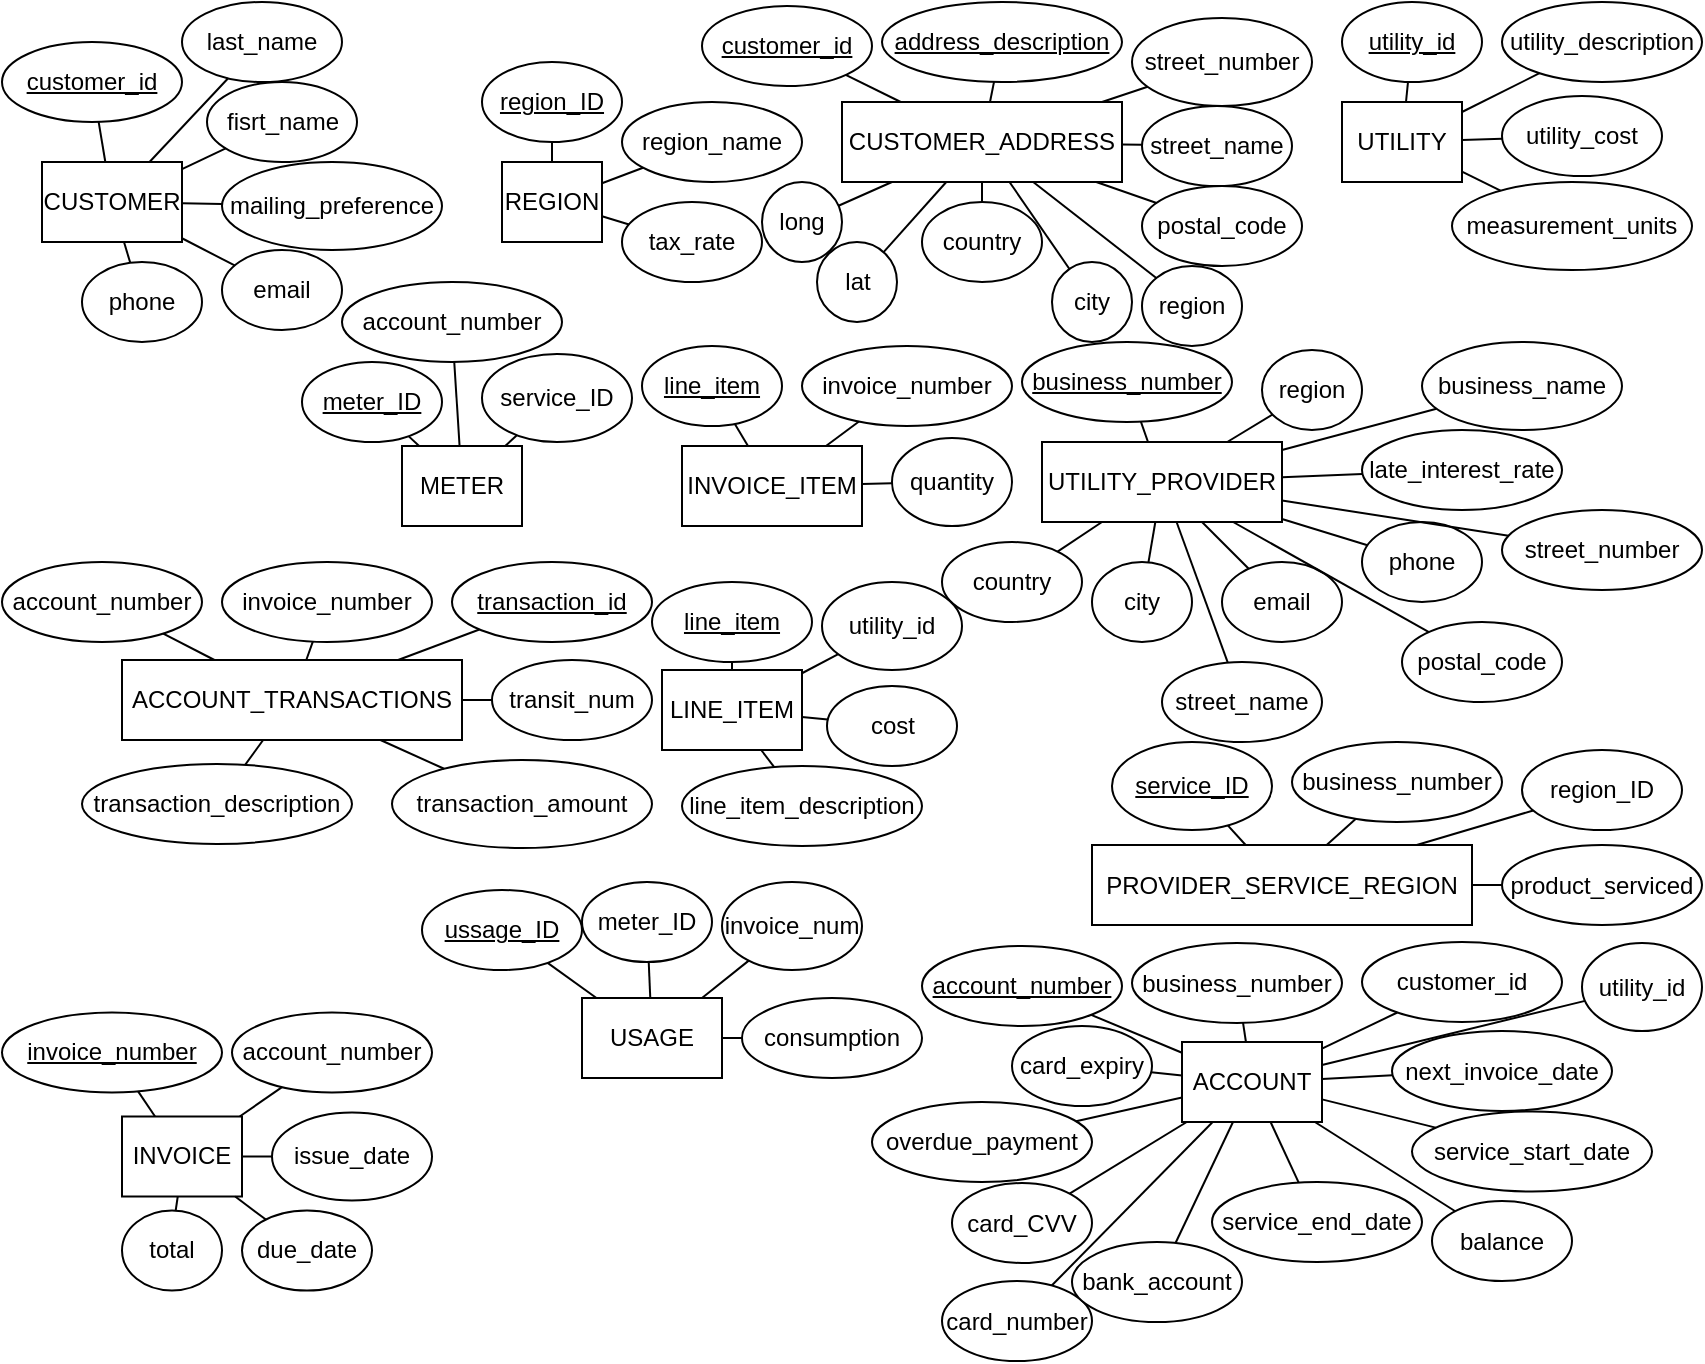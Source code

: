 <mxfile version="21.1.2" type="device">
  <diagram id="R2lEEEUBdFMjLlhIrx00" name="Page-1">
    <mxGraphModel dx="1050" dy="541" grid="1" gridSize="10" guides="1" tooltips="1" connect="1" arrows="1" fold="1" page="1" pageScale="1" pageWidth="850" pageHeight="1100" math="0" shadow="0" extFonts="Permanent Marker^https://fonts.googleapis.com/css?family=Permanent+Marker">
      <root>
        <mxCell id="0" />
        <mxCell id="1" parent="0" />
        <mxCell id="JqbuL05PXMQ_Z3cH12x4-107" value="" style="group" parent="1" vertex="1" connectable="0">
          <mxGeometry x="470" y="170" width="380" height="200" as="geometry" />
        </mxCell>
        <mxCell id="JqbuL05PXMQ_Z3cH12x4-77" value="UTILITY_PROVIDER" style="whiteSpace=wrap;html=1;align=center;" parent="JqbuL05PXMQ_Z3cH12x4-107" vertex="1">
          <mxGeometry x="50" y="50" width="120" height="40" as="geometry" />
        </mxCell>
        <mxCell id="JqbuL05PXMQ_Z3cH12x4-78" value="region" style="ellipse;whiteSpace=wrap;html=1;align=center;" parent="JqbuL05PXMQ_Z3cH12x4-107" vertex="1">
          <mxGeometry x="160" y="4" width="50" height="40" as="geometry" />
        </mxCell>
        <mxCell id="JqbuL05PXMQ_Z3cH12x4-79" value="business_number" style="ellipse;whiteSpace=wrap;html=1;align=center;fontStyle=4;" parent="JqbuL05PXMQ_Z3cH12x4-107" vertex="1">
          <mxGeometry x="40" width="105" height="40" as="geometry" />
        </mxCell>
        <mxCell id="JqbuL05PXMQ_Z3cH12x4-80" value="" style="endArrow=none;html=1;rounded=0;" parent="JqbuL05PXMQ_Z3cH12x4-107" source="JqbuL05PXMQ_Z3cH12x4-78" target="JqbuL05PXMQ_Z3cH12x4-77" edge="1">
          <mxGeometry relative="1" as="geometry">
            <mxPoint x="300" y="300" as="sourcePoint" />
            <mxPoint x="460" y="300" as="targetPoint" />
          </mxGeometry>
        </mxCell>
        <mxCell id="JqbuL05PXMQ_Z3cH12x4-81" value="" style="endArrow=none;html=1;rounded=0;" parent="JqbuL05PXMQ_Z3cH12x4-107" source="JqbuL05PXMQ_Z3cH12x4-77" target="JqbuL05PXMQ_Z3cH12x4-79" edge="1">
          <mxGeometry relative="1" as="geometry">
            <mxPoint x="410" y="330" as="sourcePoint" />
            <mxPoint x="570" y="330" as="targetPoint" />
          </mxGeometry>
        </mxCell>
        <mxCell id="JqbuL05PXMQ_Z3cH12x4-83" value="business_name" style="ellipse;whiteSpace=wrap;html=1;align=center;" parent="JqbuL05PXMQ_Z3cH12x4-107" vertex="1">
          <mxGeometry x="240" width="100" height="44" as="geometry" />
        </mxCell>
        <mxCell id="JqbuL05PXMQ_Z3cH12x4-84" value="late_interest_rate" style="ellipse;whiteSpace=wrap;html=1;align=center;" parent="JqbuL05PXMQ_Z3cH12x4-107" vertex="1">
          <mxGeometry x="210" y="44" width="100" height="40" as="geometry" />
        </mxCell>
        <mxCell id="JqbuL05PXMQ_Z3cH12x4-85" value="email" style="ellipse;whiteSpace=wrap;html=1;align=center;" parent="JqbuL05PXMQ_Z3cH12x4-107" vertex="1">
          <mxGeometry x="140" y="110" width="60" height="40" as="geometry" />
        </mxCell>
        <mxCell id="JqbuL05PXMQ_Z3cH12x4-86" value="" style="endArrow=none;html=1;rounded=0;" parent="JqbuL05PXMQ_Z3cH12x4-107" source="JqbuL05PXMQ_Z3cH12x4-77" target="JqbuL05PXMQ_Z3cH12x4-83" edge="1">
          <mxGeometry width="50" height="50" relative="1" as="geometry">
            <mxPoint x="470" y="360" as="sourcePoint" />
            <mxPoint x="520" y="310" as="targetPoint" />
          </mxGeometry>
        </mxCell>
        <mxCell id="JqbuL05PXMQ_Z3cH12x4-88" value="" style="endArrow=none;html=1;rounded=0;" parent="JqbuL05PXMQ_Z3cH12x4-107" source="JqbuL05PXMQ_Z3cH12x4-77" target="JqbuL05PXMQ_Z3cH12x4-84" edge="1">
          <mxGeometry width="50" height="50" relative="1" as="geometry">
            <mxPoint x="470" y="360" as="sourcePoint" />
            <mxPoint x="520" y="310" as="targetPoint" />
          </mxGeometry>
        </mxCell>
        <mxCell id="JqbuL05PXMQ_Z3cH12x4-89" value="" style="endArrow=none;html=1;rounded=0;" parent="JqbuL05PXMQ_Z3cH12x4-107" source="JqbuL05PXMQ_Z3cH12x4-85" target="JqbuL05PXMQ_Z3cH12x4-77" edge="1">
          <mxGeometry width="50" height="50" relative="1" as="geometry">
            <mxPoint x="470" y="360" as="sourcePoint" />
            <mxPoint x="520" y="310" as="targetPoint" />
          </mxGeometry>
        </mxCell>
        <mxCell id="JqbuL05PXMQ_Z3cH12x4-90" value="phone" style="ellipse;whiteSpace=wrap;html=1;align=center;" parent="JqbuL05PXMQ_Z3cH12x4-107" vertex="1">
          <mxGeometry x="210" y="90" width="60" height="40" as="geometry" />
        </mxCell>
        <mxCell id="JqbuL05PXMQ_Z3cH12x4-91" value="country" style="ellipse;whiteSpace=wrap;html=1;align=center;" parent="JqbuL05PXMQ_Z3cH12x4-107" vertex="1">
          <mxGeometry y="100" width="70" height="40" as="geometry" />
        </mxCell>
        <mxCell id="JqbuL05PXMQ_Z3cH12x4-92" value="street_number" style="ellipse;whiteSpace=wrap;html=1;align=center;" parent="JqbuL05PXMQ_Z3cH12x4-107" vertex="1">
          <mxGeometry x="280" y="84" width="100" height="40" as="geometry" />
        </mxCell>
        <mxCell id="JqbuL05PXMQ_Z3cH12x4-93" value="street_name" style="ellipse;whiteSpace=wrap;html=1;align=center;" parent="JqbuL05PXMQ_Z3cH12x4-107" vertex="1">
          <mxGeometry x="110" y="160" width="80" height="40" as="geometry" />
        </mxCell>
        <mxCell id="JqbuL05PXMQ_Z3cH12x4-94" value="" style="endArrow=none;html=1;rounded=0;" parent="JqbuL05PXMQ_Z3cH12x4-107" source="JqbuL05PXMQ_Z3cH12x4-90" target="JqbuL05PXMQ_Z3cH12x4-77" edge="1">
          <mxGeometry width="50" height="50" relative="1" as="geometry">
            <mxPoint x="-50" y="230" as="sourcePoint" />
            <mxPoint y="180" as="targetPoint" />
          </mxGeometry>
        </mxCell>
        <mxCell id="JqbuL05PXMQ_Z3cH12x4-95" value="" style="endArrow=none;html=1;rounded=0;" parent="JqbuL05PXMQ_Z3cH12x4-107" source="JqbuL05PXMQ_Z3cH12x4-92" target="JqbuL05PXMQ_Z3cH12x4-77" edge="1">
          <mxGeometry width="50" height="50" relative="1" as="geometry">
            <mxPoint x="-50" y="230" as="sourcePoint" />
            <mxPoint y="180" as="targetPoint" />
          </mxGeometry>
        </mxCell>
        <mxCell id="JqbuL05PXMQ_Z3cH12x4-96" value="" style="endArrow=none;html=1;rounded=0;" parent="JqbuL05PXMQ_Z3cH12x4-107" source="JqbuL05PXMQ_Z3cH12x4-77" target="JqbuL05PXMQ_Z3cH12x4-91" edge="1">
          <mxGeometry width="50" height="50" relative="1" as="geometry">
            <mxPoint x="-50" y="230" as="sourcePoint" />
            <mxPoint y="180" as="targetPoint" />
          </mxGeometry>
        </mxCell>
        <mxCell id="JqbuL05PXMQ_Z3cH12x4-97" value="" style="endArrow=none;html=1;rounded=0;" parent="JqbuL05PXMQ_Z3cH12x4-107" source="JqbuL05PXMQ_Z3cH12x4-93" target="JqbuL05PXMQ_Z3cH12x4-77" edge="1">
          <mxGeometry width="50" height="50" relative="1" as="geometry">
            <mxPoint x="-50" y="230" as="sourcePoint" />
            <mxPoint y="180" as="targetPoint" />
          </mxGeometry>
        </mxCell>
        <mxCell id="JqbuL05PXMQ_Z3cH12x4-98" value="postal_code" style="ellipse;whiteSpace=wrap;html=1;align=center;" parent="JqbuL05PXMQ_Z3cH12x4-107" vertex="1">
          <mxGeometry x="230" y="140" width="80" height="40" as="geometry" />
        </mxCell>
        <mxCell id="JqbuL05PXMQ_Z3cH12x4-99" value="" style="endArrow=none;html=1;rounded=0;" parent="JqbuL05PXMQ_Z3cH12x4-107" source="JqbuL05PXMQ_Z3cH12x4-98" target="JqbuL05PXMQ_Z3cH12x4-77" edge="1">
          <mxGeometry width="50" height="50" relative="1" as="geometry">
            <mxPoint x="30" y="282" as="sourcePoint" />
            <mxPoint x="195" y="142" as="targetPoint" />
          </mxGeometry>
        </mxCell>
        <mxCell id="JqbuL05PXMQ_Z3cH12x4-100" value="city" style="ellipse;whiteSpace=wrap;html=1;align=center;" parent="JqbuL05PXMQ_Z3cH12x4-107" vertex="1">
          <mxGeometry x="75" y="110" width="50" height="40" as="geometry" />
        </mxCell>
        <mxCell id="JqbuL05PXMQ_Z3cH12x4-101" value="" style="endArrow=none;html=1;rounded=0;" parent="JqbuL05PXMQ_Z3cH12x4-107" source="JqbuL05PXMQ_Z3cH12x4-100" target="JqbuL05PXMQ_Z3cH12x4-77" edge="1">
          <mxGeometry width="50" height="50" relative="1" as="geometry">
            <mxPoint x="-160" y="310" as="sourcePoint" />
            <mxPoint x="5" y="170" as="targetPoint" />
          </mxGeometry>
        </mxCell>
        <mxCell id="JqbuL05PXMQ_Z3cH12x4-162" value="" style="group" parent="1" vertex="1" connectable="0">
          <mxGeometry x="430" y="470" width="420" height="209.5" as="geometry" />
        </mxCell>
        <mxCell id="JqbuL05PXMQ_Z3cH12x4-137" value="business_number" style="ellipse;whiteSpace=wrap;html=1;align=center;fontStyle=0;" parent="JqbuL05PXMQ_Z3cH12x4-162" vertex="1">
          <mxGeometry x="135" y="0.5" width="105" height="40" as="geometry" />
        </mxCell>
        <mxCell id="JqbuL05PXMQ_Z3cH12x4-139" value="" style="endArrow=none;html=1;rounded=0;" parent="JqbuL05PXMQ_Z3cH12x4-162" source="JqbuL05PXMQ_Z3cH12x4-135" target="JqbuL05PXMQ_Z3cH12x4-137" edge="1">
          <mxGeometry relative="1" as="geometry">
            <mxPoint x="600" y="330.5" as="sourcePoint" />
            <mxPoint x="760" y="330.5" as="targetPoint" />
          </mxGeometry>
        </mxCell>
        <mxCell id="JqbuL05PXMQ_Z3cH12x4-135" value="ACCOUNT" style="whiteSpace=wrap;html=1;align=center;" parent="JqbuL05PXMQ_Z3cH12x4-162" vertex="1">
          <mxGeometry x="160" y="50" width="70" height="40" as="geometry" />
        </mxCell>
        <mxCell id="JqbuL05PXMQ_Z3cH12x4-136" value="&lt;span&gt;customer_id&lt;/span&gt;" style="ellipse;whiteSpace=wrap;html=1;align=center;fontStyle=0" parent="JqbuL05PXMQ_Z3cH12x4-162" vertex="1">
          <mxGeometry x="250" width="100" height="40" as="geometry" />
        </mxCell>
        <mxCell id="JqbuL05PXMQ_Z3cH12x4-138" value="" style="endArrow=none;html=1;rounded=0;" parent="JqbuL05PXMQ_Z3cH12x4-162" source="JqbuL05PXMQ_Z3cH12x4-136" target="JqbuL05PXMQ_Z3cH12x4-135" edge="1">
          <mxGeometry relative="1" as="geometry">
            <mxPoint x="410" y="300" as="sourcePoint" />
            <mxPoint x="570" y="300" as="targetPoint" />
          </mxGeometry>
        </mxCell>
        <mxCell id="JqbuL05PXMQ_Z3cH12x4-140" value="&lt;span&gt;utility_id&lt;/span&gt;" style="ellipse;whiteSpace=wrap;html=1;align=center;fontStyle=0" parent="JqbuL05PXMQ_Z3cH12x4-162" vertex="1">
          <mxGeometry x="360" y="0.5" width="60" height="44" as="geometry" />
        </mxCell>
        <mxCell id="JqbuL05PXMQ_Z3cH12x4-141" value="&lt;u&gt;account_number&lt;/u&gt;" style="ellipse;whiteSpace=wrap;html=1;align=center;" parent="JqbuL05PXMQ_Z3cH12x4-162" vertex="1">
          <mxGeometry x="30" y="2" width="100" height="40" as="geometry" />
        </mxCell>
        <mxCell id="JqbuL05PXMQ_Z3cH12x4-142" value="card_number" style="ellipse;whiteSpace=wrap;html=1;align=center;" parent="JqbuL05PXMQ_Z3cH12x4-162" vertex="1">
          <mxGeometry x="40" y="169.5" width="75" height="40" as="geometry" />
        </mxCell>
        <mxCell id="JqbuL05PXMQ_Z3cH12x4-143" value="" style="endArrow=none;html=1;rounded=0;" parent="JqbuL05PXMQ_Z3cH12x4-162" source="JqbuL05PXMQ_Z3cH12x4-135" target="JqbuL05PXMQ_Z3cH12x4-140" edge="1">
          <mxGeometry width="50" height="50" relative="1" as="geometry">
            <mxPoint x="580" y="360" as="sourcePoint" />
            <mxPoint x="630" y="310" as="targetPoint" />
          </mxGeometry>
        </mxCell>
        <mxCell id="JqbuL05PXMQ_Z3cH12x4-144" value="" style="endArrow=none;html=1;rounded=0;" parent="JqbuL05PXMQ_Z3cH12x4-162" source="JqbuL05PXMQ_Z3cH12x4-135" target="JqbuL05PXMQ_Z3cH12x4-141" edge="1">
          <mxGeometry width="50" height="50" relative="1" as="geometry">
            <mxPoint x="580" y="360" as="sourcePoint" />
            <mxPoint x="630" y="310" as="targetPoint" />
          </mxGeometry>
        </mxCell>
        <mxCell id="JqbuL05PXMQ_Z3cH12x4-145" value="" style="endArrow=none;html=1;rounded=0;" parent="JqbuL05PXMQ_Z3cH12x4-162" source="JqbuL05PXMQ_Z3cH12x4-142" target="JqbuL05PXMQ_Z3cH12x4-135" edge="1">
          <mxGeometry width="50" height="50" relative="1" as="geometry">
            <mxPoint x="580" y="360" as="sourcePoint" />
            <mxPoint x="630" y="310" as="targetPoint" />
          </mxGeometry>
        </mxCell>
        <mxCell id="JqbuL05PXMQ_Z3cH12x4-146" value="service_start_date" style="ellipse;whiteSpace=wrap;html=1;align=center;" parent="JqbuL05PXMQ_Z3cH12x4-162" vertex="1">
          <mxGeometry x="275" y="84.75" width="120" height="40" as="geometry" />
        </mxCell>
        <mxCell id="JqbuL05PXMQ_Z3cH12x4-147" value="service_end_date" style="ellipse;whiteSpace=wrap;html=1;align=center;" parent="JqbuL05PXMQ_Z3cH12x4-162" vertex="1">
          <mxGeometry x="175" y="120" width="105" height="40" as="geometry" />
        </mxCell>
        <mxCell id="JqbuL05PXMQ_Z3cH12x4-148" value="next_invoice_date" style="ellipse;whiteSpace=wrap;html=1;align=center;" parent="JqbuL05PXMQ_Z3cH12x4-162" vertex="1">
          <mxGeometry x="265" y="44.5" width="110" height="40" as="geometry" />
        </mxCell>
        <mxCell id="JqbuL05PXMQ_Z3cH12x4-149" value="bank_account" style="ellipse;whiteSpace=wrap;html=1;align=center;" parent="JqbuL05PXMQ_Z3cH12x4-162" vertex="1">
          <mxGeometry x="105" y="150" width="85" height="40" as="geometry" />
        </mxCell>
        <mxCell id="JqbuL05PXMQ_Z3cH12x4-150" value="" style="endArrow=none;html=1;rounded=0;" parent="JqbuL05PXMQ_Z3cH12x4-162" source="JqbuL05PXMQ_Z3cH12x4-146" target="JqbuL05PXMQ_Z3cH12x4-135" edge="1">
          <mxGeometry width="50" height="50" relative="1" as="geometry">
            <mxPoint x="60" y="230" as="sourcePoint" />
            <mxPoint x="110" y="180" as="targetPoint" />
          </mxGeometry>
        </mxCell>
        <mxCell id="JqbuL05PXMQ_Z3cH12x4-151" value="" style="endArrow=none;html=1;rounded=0;" parent="JqbuL05PXMQ_Z3cH12x4-162" source="JqbuL05PXMQ_Z3cH12x4-148" target="JqbuL05PXMQ_Z3cH12x4-135" edge="1">
          <mxGeometry width="50" height="50" relative="1" as="geometry">
            <mxPoint x="60" y="230" as="sourcePoint" />
            <mxPoint x="110" y="180" as="targetPoint" />
          </mxGeometry>
        </mxCell>
        <mxCell id="JqbuL05PXMQ_Z3cH12x4-152" value="" style="endArrow=none;html=1;rounded=0;" parent="JqbuL05PXMQ_Z3cH12x4-162" source="JqbuL05PXMQ_Z3cH12x4-135" target="JqbuL05PXMQ_Z3cH12x4-147" edge="1">
          <mxGeometry width="50" height="50" relative="1" as="geometry">
            <mxPoint x="60" y="230" as="sourcePoint" />
            <mxPoint x="110" y="180" as="targetPoint" />
          </mxGeometry>
        </mxCell>
        <mxCell id="JqbuL05PXMQ_Z3cH12x4-153" value="" style="endArrow=none;html=1;rounded=0;" parent="JqbuL05PXMQ_Z3cH12x4-162" source="JqbuL05PXMQ_Z3cH12x4-149" target="JqbuL05PXMQ_Z3cH12x4-135" edge="1">
          <mxGeometry width="50" height="50" relative="1" as="geometry">
            <mxPoint x="60" y="230" as="sourcePoint" />
            <mxPoint x="110" y="180" as="targetPoint" />
          </mxGeometry>
        </mxCell>
        <mxCell id="JqbuL05PXMQ_Z3cH12x4-154" value="balance" style="ellipse;whiteSpace=wrap;html=1;align=center;" parent="JqbuL05PXMQ_Z3cH12x4-162" vertex="1">
          <mxGeometry x="285" y="129.5" width="70" height="40" as="geometry" />
        </mxCell>
        <mxCell id="JqbuL05PXMQ_Z3cH12x4-155" value="" style="endArrow=none;html=1;rounded=0;" parent="JqbuL05PXMQ_Z3cH12x4-162" source="JqbuL05PXMQ_Z3cH12x4-154" target="JqbuL05PXMQ_Z3cH12x4-135" edge="1">
          <mxGeometry width="50" height="50" relative="1" as="geometry">
            <mxPoint x="140" y="282" as="sourcePoint" />
            <mxPoint x="305" y="142" as="targetPoint" />
          </mxGeometry>
        </mxCell>
        <mxCell id="JqbuL05PXMQ_Z3cH12x4-156" value="card_expiry" style="ellipse;whiteSpace=wrap;html=1;align=center;" parent="JqbuL05PXMQ_Z3cH12x4-162" vertex="1">
          <mxGeometry x="75" y="42" width="70" height="40" as="geometry" />
        </mxCell>
        <mxCell id="JqbuL05PXMQ_Z3cH12x4-157" value="" style="endArrow=none;html=1;rounded=0;" parent="JqbuL05PXMQ_Z3cH12x4-162" source="JqbuL05PXMQ_Z3cH12x4-156" target="JqbuL05PXMQ_Z3cH12x4-135" edge="1">
          <mxGeometry width="50" height="50" relative="1" as="geometry">
            <mxPoint x="-50" y="310" as="sourcePoint" />
            <mxPoint x="115" y="170" as="targetPoint" />
          </mxGeometry>
        </mxCell>
        <mxCell id="JqbuL05PXMQ_Z3cH12x4-158" value="card_CVV" style="ellipse;whiteSpace=wrap;html=1;align=center;" parent="JqbuL05PXMQ_Z3cH12x4-162" vertex="1">
          <mxGeometry x="45" y="120.5" width="70" height="40" as="geometry" />
        </mxCell>
        <mxCell id="JqbuL05PXMQ_Z3cH12x4-159" value="overdue_payment" style="ellipse;whiteSpace=wrap;html=1;align=center;" parent="JqbuL05PXMQ_Z3cH12x4-162" vertex="1">
          <mxGeometry x="5" y="80" width="110" height="40" as="geometry" />
        </mxCell>
        <mxCell id="JqbuL05PXMQ_Z3cH12x4-160" value="" style="endArrow=none;html=1;rounded=0;" parent="JqbuL05PXMQ_Z3cH12x4-162" source="JqbuL05PXMQ_Z3cH12x4-158" target="JqbuL05PXMQ_Z3cH12x4-135" edge="1">
          <mxGeometry width="50" height="50" relative="1" as="geometry">
            <mxPoint x="400" y="80.5" as="sourcePoint" />
            <mxPoint x="450" y="30.5" as="targetPoint" />
          </mxGeometry>
        </mxCell>
        <mxCell id="JqbuL05PXMQ_Z3cH12x4-161" value="" style="endArrow=none;html=1;rounded=0;" parent="JqbuL05PXMQ_Z3cH12x4-162" source="JqbuL05PXMQ_Z3cH12x4-159" target="JqbuL05PXMQ_Z3cH12x4-135" edge="1">
          <mxGeometry width="50" height="50" relative="1" as="geometry">
            <mxPoint x="400" y="80.5" as="sourcePoint" />
            <mxPoint x="450" y="30.5" as="targetPoint" />
          </mxGeometry>
        </mxCell>
        <mxCell id="JqbuL05PXMQ_Z3cH12x4-198" value="" style="group" parent="1" vertex="1" connectable="0">
          <mxGeometry x="325" y="290" width="180" height="142" as="geometry" />
        </mxCell>
        <mxCell id="JqbuL05PXMQ_Z3cH12x4-187" value="LINE_ITEM" style="whiteSpace=wrap;html=1;align=center;" parent="JqbuL05PXMQ_Z3cH12x4-198" vertex="1">
          <mxGeometry x="5" y="44" width="70" height="40" as="geometry" />
        </mxCell>
        <mxCell id="JqbuL05PXMQ_Z3cH12x4-188" value="line_item" style="ellipse;whiteSpace=wrap;html=1;align=center;fontStyle=4;" parent="JqbuL05PXMQ_Z3cH12x4-198" vertex="1">
          <mxGeometry width="80" height="40" as="geometry" />
        </mxCell>
        <mxCell id="JqbuL05PXMQ_Z3cH12x4-189" value="" style="endArrow=none;html=1;rounded=0;" parent="JqbuL05PXMQ_Z3cH12x4-198" source="JqbuL05PXMQ_Z3cH12x4-187" target="JqbuL05PXMQ_Z3cH12x4-188" edge="1">
          <mxGeometry relative="1" as="geometry">
            <mxPoint x="335" y="322" as="sourcePoint" />
            <mxPoint x="495" y="322" as="targetPoint" />
          </mxGeometry>
        </mxCell>
        <mxCell id="JqbuL05PXMQ_Z3cH12x4-190" value="line_item_description" style="ellipse;whiteSpace=wrap;html=1;align=center;" parent="JqbuL05PXMQ_Z3cH12x4-198" vertex="1">
          <mxGeometry x="15" y="92" width="120" height="40" as="geometry" />
        </mxCell>
        <mxCell id="JqbuL05PXMQ_Z3cH12x4-191" value="utility_id" style="ellipse;whiteSpace=wrap;html=1;align=center;" parent="JqbuL05PXMQ_Z3cH12x4-198" vertex="1">
          <mxGeometry x="85" width="70" height="44" as="geometry" />
        </mxCell>
        <mxCell id="JqbuL05PXMQ_Z3cH12x4-192" value="cost" style="ellipse;whiteSpace=wrap;html=1;align=center;" parent="JqbuL05PXMQ_Z3cH12x4-198" vertex="1">
          <mxGeometry x="87.5" y="52" width="65" height="40" as="geometry" />
        </mxCell>
        <mxCell id="JqbuL05PXMQ_Z3cH12x4-194" value="" style="endArrow=none;html=1;rounded=0;" parent="JqbuL05PXMQ_Z3cH12x4-198" source="JqbuL05PXMQ_Z3cH12x4-187" target="JqbuL05PXMQ_Z3cH12x4-191" edge="1">
          <mxGeometry width="50" height="50" relative="1" as="geometry">
            <mxPoint x="107.41" y="70.25" as="sourcePoint" />
            <mxPoint x="477.41" y="324" as="targetPoint" />
          </mxGeometry>
        </mxCell>
        <mxCell id="JqbuL05PXMQ_Z3cH12x4-195" value="" style="endArrow=none;html=1;rounded=0;" parent="JqbuL05PXMQ_Z3cH12x4-198" source="JqbuL05PXMQ_Z3cH12x4-190" target="JqbuL05PXMQ_Z3cH12x4-187" edge="1">
          <mxGeometry width="50" height="50" relative="1" as="geometry">
            <mxPoint x="395" y="352" as="sourcePoint" />
            <mxPoint x="445" y="302" as="targetPoint" />
          </mxGeometry>
        </mxCell>
        <mxCell id="JqbuL05PXMQ_Z3cH12x4-196" value="" style="endArrow=none;html=1;rounded=0;" parent="JqbuL05PXMQ_Z3cH12x4-198" source="JqbuL05PXMQ_Z3cH12x4-187" target="JqbuL05PXMQ_Z3cH12x4-192" edge="1">
          <mxGeometry width="50" height="50" relative="1" as="geometry">
            <mxPoint x="107.41" y="89" as="sourcePoint" />
            <mxPoint x="477.41" y="324" as="targetPoint" />
          </mxGeometry>
        </mxCell>
        <mxCell id="JqbuL05PXMQ_Z3cH12x4-209" value="" style="group" parent="1" vertex="1" connectable="0">
          <mxGeometry x="310" y="172" width="200" height="97" as="geometry" />
        </mxCell>
        <mxCell id="JqbuL05PXMQ_Z3cH12x4-202" value="INVOICE_ITEM" style="whiteSpace=wrap;html=1;align=center;" parent="JqbuL05PXMQ_Z3cH12x4-209" vertex="1">
          <mxGeometry x="30" y="50" width="90" height="40" as="geometry" />
        </mxCell>
        <mxCell id="JqbuL05PXMQ_Z3cH12x4-203" value="&lt;u&gt;line_item&lt;/u&gt;" style="ellipse;whiteSpace=wrap;html=1;align=center;" parent="JqbuL05PXMQ_Z3cH12x4-209" vertex="1">
          <mxGeometry x="10" width="70" height="40" as="geometry" />
        </mxCell>
        <mxCell id="JqbuL05PXMQ_Z3cH12x4-204" value="" style="endArrow=none;html=1;rounded=0;" parent="JqbuL05PXMQ_Z3cH12x4-209" source="JqbuL05PXMQ_Z3cH12x4-203" target="JqbuL05PXMQ_Z3cH12x4-202" edge="1">
          <mxGeometry relative="1" as="geometry">
            <mxPoint x="290" y="290" as="sourcePoint" />
            <mxPoint x="450" y="290" as="targetPoint" />
          </mxGeometry>
        </mxCell>
        <mxCell id="JqbuL05PXMQ_Z3cH12x4-205" value="&lt;span&gt;quantity&lt;/span&gt;" style="ellipse;whiteSpace=wrap;html=1;align=center;fontStyle=0" parent="JqbuL05PXMQ_Z3cH12x4-209" vertex="1">
          <mxGeometry x="135" y="46" width="60" height="44" as="geometry" />
        </mxCell>
        <mxCell id="JqbuL05PXMQ_Z3cH12x4-207" value="" style="endArrow=none;html=1;rounded=0;" parent="JqbuL05PXMQ_Z3cH12x4-209" source="JqbuL05PXMQ_Z3cH12x4-202" target="JqbuL05PXMQ_Z3cH12x4-205" edge="1">
          <mxGeometry width="50" height="50" relative="1" as="geometry">
            <mxPoint x="460" y="350" as="sourcePoint" />
            <mxPoint x="510" y="300" as="targetPoint" />
          </mxGeometry>
        </mxCell>
        <mxCell id="JqbuL05PXMQ_Z3cH12x4-200" value="invoice_number" style="ellipse;whiteSpace=wrap;html=1;align=center;fontStyle=0;" parent="JqbuL05PXMQ_Z3cH12x4-209" vertex="1">
          <mxGeometry x="90" width="105" height="40" as="geometry" />
        </mxCell>
        <mxCell id="JqbuL05PXMQ_Z3cH12x4-201" value="" style="endArrow=none;html=1;rounded=0;" parent="JqbuL05PXMQ_Z3cH12x4-209" source="JqbuL05PXMQ_Z3cH12x4-202" target="JqbuL05PXMQ_Z3cH12x4-200" edge="1">
          <mxGeometry relative="1" as="geometry">
            <mxPoint x="380" y="300" as="sourcePoint" />
            <mxPoint x="540" y="300" as="targetPoint" />
          </mxGeometry>
        </mxCell>
        <mxCell id="JqbuL05PXMQ_Z3cH12x4-240" value="" style="group" parent="1" vertex="1" connectable="0">
          <mxGeometry y="280" width="325" height="143" as="geometry" />
        </mxCell>
        <mxCell id="JqbuL05PXMQ_Z3cH12x4-211" value="invoice_number" style="ellipse;whiteSpace=wrap;html=1;align=center;fontStyle=0;" parent="JqbuL05PXMQ_Z3cH12x4-240" vertex="1">
          <mxGeometry x="110" width="105" height="40" as="geometry" />
        </mxCell>
        <mxCell id="JqbuL05PXMQ_Z3cH12x4-212" value="" style="endArrow=none;html=1;rounded=0;" parent="JqbuL05PXMQ_Z3cH12x4-240" source="JqbuL05PXMQ_Z3cH12x4-213" target="JqbuL05PXMQ_Z3cH12x4-211" edge="1">
          <mxGeometry relative="1" as="geometry">
            <mxPoint x="550" y="329.5" as="sourcePoint" />
            <mxPoint x="710" y="329.5" as="targetPoint" />
          </mxGeometry>
        </mxCell>
        <mxCell id="JqbuL05PXMQ_Z3cH12x4-213" value="ACCOUNT_TRANSACTIONS" style="whiteSpace=wrap;html=1;align=center;" parent="JqbuL05PXMQ_Z3cH12x4-240" vertex="1">
          <mxGeometry x="60" y="49" width="170" height="40" as="geometry" />
        </mxCell>
        <mxCell id="JqbuL05PXMQ_Z3cH12x4-214" value="&lt;u&gt;transaction_id&lt;/u&gt;" style="ellipse;whiteSpace=wrap;html=1;align=center;" parent="JqbuL05PXMQ_Z3cH12x4-240" vertex="1">
          <mxGeometry x="225" width="100" height="40" as="geometry" />
        </mxCell>
        <mxCell id="JqbuL05PXMQ_Z3cH12x4-215" value="" style="endArrow=none;html=1;rounded=0;" parent="JqbuL05PXMQ_Z3cH12x4-240" source="JqbuL05PXMQ_Z3cH12x4-214" target="JqbuL05PXMQ_Z3cH12x4-213" edge="1">
          <mxGeometry relative="1" as="geometry">
            <mxPoint x="360" y="299" as="sourcePoint" />
            <mxPoint x="520" y="299" as="targetPoint" />
          </mxGeometry>
        </mxCell>
        <mxCell id="JqbuL05PXMQ_Z3cH12x4-216" value="transaction_amount" style="ellipse;whiteSpace=wrap;html=1;align=center;" parent="JqbuL05PXMQ_Z3cH12x4-240" vertex="1">
          <mxGeometry x="195" y="99" width="130" height="44" as="geometry" />
        </mxCell>
        <mxCell id="JqbuL05PXMQ_Z3cH12x4-217" value="&lt;span&gt;account_number&lt;/span&gt;" style="ellipse;whiteSpace=wrap;html=1;align=center;fontStyle=0" parent="JqbuL05PXMQ_Z3cH12x4-240" vertex="1">
          <mxGeometry width="100" height="40" as="geometry" />
        </mxCell>
        <mxCell id="JqbuL05PXMQ_Z3cH12x4-219" value="" style="endArrow=none;html=1;rounded=0;" parent="JqbuL05PXMQ_Z3cH12x4-240" source="JqbuL05PXMQ_Z3cH12x4-213" target="JqbuL05PXMQ_Z3cH12x4-216" edge="1">
          <mxGeometry width="50" height="50" relative="1" as="geometry">
            <mxPoint x="530" y="359" as="sourcePoint" />
            <mxPoint x="580" y="309" as="targetPoint" />
          </mxGeometry>
        </mxCell>
        <mxCell id="JqbuL05PXMQ_Z3cH12x4-220" value="" style="endArrow=none;html=1;rounded=0;" parent="JqbuL05PXMQ_Z3cH12x4-240" source="JqbuL05PXMQ_Z3cH12x4-213" target="JqbuL05PXMQ_Z3cH12x4-217" edge="1">
          <mxGeometry width="50" height="50" relative="1" as="geometry">
            <mxPoint x="530" y="359" as="sourcePoint" />
            <mxPoint x="580" y="309" as="targetPoint" />
          </mxGeometry>
        </mxCell>
        <mxCell id="JqbuL05PXMQ_Z3cH12x4-222" value="transit_num" style="ellipse;whiteSpace=wrap;html=1;align=center;" parent="JqbuL05PXMQ_Z3cH12x4-240" vertex="1">
          <mxGeometry x="245" y="49" width="80" height="40" as="geometry" />
        </mxCell>
        <mxCell id="JqbuL05PXMQ_Z3cH12x4-224" value="transaction_description" style="ellipse;whiteSpace=wrap;html=1;align=center;" parent="JqbuL05PXMQ_Z3cH12x4-240" vertex="1">
          <mxGeometry x="40" y="101" width="135" height="40" as="geometry" />
        </mxCell>
        <mxCell id="JqbuL05PXMQ_Z3cH12x4-226" value="" style="endArrow=none;html=1;rounded=0;" parent="JqbuL05PXMQ_Z3cH12x4-240" source="JqbuL05PXMQ_Z3cH12x4-222" target="JqbuL05PXMQ_Z3cH12x4-213" edge="1">
          <mxGeometry width="50" height="50" relative="1" as="geometry">
            <mxPoint x="10" y="229" as="sourcePoint" />
            <mxPoint x="60" y="179" as="targetPoint" />
          </mxGeometry>
        </mxCell>
        <mxCell id="JqbuL05PXMQ_Z3cH12x4-227" value="" style="endArrow=none;html=1;rounded=0;" parent="JqbuL05PXMQ_Z3cH12x4-240" source="JqbuL05PXMQ_Z3cH12x4-224" target="JqbuL05PXMQ_Z3cH12x4-213" edge="1">
          <mxGeometry width="50" height="50" relative="1" as="geometry">
            <mxPoint x="10" y="229" as="sourcePoint" />
            <mxPoint x="60" y="179" as="targetPoint" />
          </mxGeometry>
        </mxCell>
        <mxCell id="JqbuL05PXMQ_Z3cH12x4-253" value="" style="group" parent="1" vertex="1" connectable="0">
          <mxGeometry x="150" y="140" width="165" height="122" as="geometry" />
        </mxCell>
        <mxCell id="JqbuL05PXMQ_Z3cH12x4-242" value="METER" style="whiteSpace=wrap;html=1;align=center;" parent="JqbuL05PXMQ_Z3cH12x4-253" vertex="1">
          <mxGeometry x="50" y="82" width="60" height="40" as="geometry" />
        </mxCell>
        <mxCell id="JqbuL05PXMQ_Z3cH12x4-243" value="meter_ID" style="ellipse;whiteSpace=wrap;html=1;align=center;fontStyle=4;" parent="JqbuL05PXMQ_Z3cH12x4-253" vertex="1">
          <mxGeometry y="40" width="70" height="40" as="geometry" />
        </mxCell>
        <mxCell id="JqbuL05PXMQ_Z3cH12x4-244" value="" style="endArrow=none;html=1;rounded=0;" parent="JqbuL05PXMQ_Z3cH12x4-253" source="JqbuL05PXMQ_Z3cH12x4-242" target="JqbuL05PXMQ_Z3cH12x4-243" edge="1">
          <mxGeometry relative="1" as="geometry">
            <mxPoint x="370" y="360" as="sourcePoint" />
            <mxPoint x="530" y="360" as="targetPoint" />
          </mxGeometry>
        </mxCell>
        <mxCell id="JqbuL05PXMQ_Z3cH12x4-245" value="&lt;span&gt;account_number&lt;/span&gt;" style="ellipse;whiteSpace=wrap;html=1;align=center;fontStyle=0" parent="JqbuL05PXMQ_Z3cH12x4-253" vertex="1">
          <mxGeometry x="20" width="110" height="40" as="geometry" />
        </mxCell>
        <mxCell id="JqbuL05PXMQ_Z3cH12x4-246" value="&lt;span&gt;service_ID&lt;/span&gt;" style="ellipse;whiteSpace=wrap;html=1;align=center;fontStyle=0" parent="JqbuL05PXMQ_Z3cH12x4-253" vertex="1">
          <mxGeometry x="90" y="36" width="75" height="44" as="geometry" />
        </mxCell>
        <mxCell id="JqbuL05PXMQ_Z3cH12x4-249" value="" style="endArrow=none;html=1;rounded=0;" parent="JqbuL05PXMQ_Z3cH12x4-253" source="JqbuL05PXMQ_Z3cH12x4-242" target="JqbuL05PXMQ_Z3cH12x4-246" edge="1">
          <mxGeometry width="50" height="50" relative="1" as="geometry">
            <mxPoint x="142.41" y="108.25" as="sourcePoint" />
            <mxPoint x="512.41" y="362" as="targetPoint" />
          </mxGeometry>
        </mxCell>
        <mxCell id="JqbuL05PXMQ_Z3cH12x4-250" value="" style="endArrow=none;html=1;rounded=0;" parent="JqbuL05PXMQ_Z3cH12x4-253" source="JqbuL05PXMQ_Z3cH12x4-245" target="JqbuL05PXMQ_Z3cH12x4-242" edge="1">
          <mxGeometry width="50" height="50" relative="1" as="geometry">
            <mxPoint x="430" y="390" as="sourcePoint" />
            <mxPoint x="480" y="340" as="targetPoint" />
          </mxGeometry>
        </mxCell>
        <mxCell id="JqbuL05PXMQ_Z3cH12x4-264" value="" style="group" parent="1" vertex="1" connectable="0">
          <mxGeometry x="210" y="440" width="250" height="98" as="geometry" />
        </mxCell>
        <mxCell id="JqbuL05PXMQ_Z3cH12x4-255" value="USAGE" style="whiteSpace=wrap;html=1;align=center;" parent="JqbuL05PXMQ_Z3cH12x4-264" vertex="1">
          <mxGeometry x="80" y="58" width="70" height="40" as="geometry" />
        </mxCell>
        <mxCell id="JqbuL05PXMQ_Z3cH12x4-256" value="ussage_ID" style="ellipse;whiteSpace=wrap;html=1;align=center;fontStyle=4;" parent="JqbuL05PXMQ_Z3cH12x4-264" vertex="1">
          <mxGeometry y="4" width="80" height="40" as="geometry" />
        </mxCell>
        <mxCell id="JqbuL05PXMQ_Z3cH12x4-257" value="" style="endArrow=none;html=1;rounded=0;" parent="JqbuL05PXMQ_Z3cH12x4-264" source="JqbuL05PXMQ_Z3cH12x4-255" target="JqbuL05PXMQ_Z3cH12x4-256" edge="1">
          <mxGeometry relative="1" as="geometry">
            <mxPoint x="355" y="210" as="sourcePoint" />
            <mxPoint x="515" y="210" as="targetPoint" />
          </mxGeometry>
        </mxCell>
        <mxCell id="JqbuL05PXMQ_Z3cH12x4-258" value="consumption" style="ellipse;whiteSpace=wrap;html=1;align=center;" parent="JqbuL05PXMQ_Z3cH12x4-264" vertex="1">
          <mxGeometry x="160" y="58" width="90" height="40" as="geometry" />
        </mxCell>
        <mxCell id="JqbuL05PXMQ_Z3cH12x4-259" value="&lt;span&gt;invoice_num&lt;/span&gt;" style="ellipse;whiteSpace=wrap;html=1;align=center;fontStyle=0" parent="JqbuL05PXMQ_Z3cH12x4-264" vertex="1">
          <mxGeometry x="150" width="70" height="44" as="geometry" />
        </mxCell>
        <mxCell id="JqbuL05PXMQ_Z3cH12x4-260" value="&lt;span&gt;meter_ID&lt;/span&gt;" style="ellipse;whiteSpace=wrap;html=1;align=center;fontStyle=0" parent="JqbuL05PXMQ_Z3cH12x4-264" vertex="1">
          <mxGeometry x="80" width="65" height="40" as="geometry" />
        </mxCell>
        <mxCell id="JqbuL05PXMQ_Z3cH12x4-261" value="" style="endArrow=none;html=1;rounded=0;" parent="JqbuL05PXMQ_Z3cH12x4-264" source="JqbuL05PXMQ_Z3cH12x4-255" target="JqbuL05PXMQ_Z3cH12x4-259" edge="1">
          <mxGeometry width="50" height="50" relative="1" as="geometry">
            <mxPoint x="127.41" y="-41.75" as="sourcePoint" />
            <mxPoint x="497.41" y="212" as="targetPoint" />
          </mxGeometry>
        </mxCell>
        <mxCell id="JqbuL05PXMQ_Z3cH12x4-262" value="" style="endArrow=none;html=1;rounded=0;" parent="JqbuL05PXMQ_Z3cH12x4-264" source="JqbuL05PXMQ_Z3cH12x4-258" target="JqbuL05PXMQ_Z3cH12x4-255" edge="1">
          <mxGeometry width="50" height="50" relative="1" as="geometry">
            <mxPoint x="415" y="240" as="sourcePoint" />
            <mxPoint x="465" y="190" as="targetPoint" />
          </mxGeometry>
        </mxCell>
        <mxCell id="JqbuL05PXMQ_Z3cH12x4-263" value="" style="endArrow=none;html=1;rounded=0;" parent="JqbuL05PXMQ_Z3cH12x4-264" source="JqbuL05PXMQ_Z3cH12x4-255" target="JqbuL05PXMQ_Z3cH12x4-260" edge="1">
          <mxGeometry width="50" height="50" relative="1" as="geometry">
            <mxPoint x="127.41" y="-23" as="sourcePoint" />
            <mxPoint x="497.41" y="212" as="targetPoint" />
          </mxGeometry>
        </mxCell>
        <mxCell id="KC2oLQ1GGlqUdX14nodN-1" value="" style="group" parent="1" vertex="1" connectable="0">
          <mxGeometry width="220" height="170" as="geometry" />
        </mxCell>
        <mxCell id="LRWGIAvw0TN2qnnzZ5tC-14" value="CUSTOMER" style="whiteSpace=wrap;html=1;align=center;" parent="KC2oLQ1GGlqUdX14nodN-1" vertex="1">
          <mxGeometry x="20" y="80" width="70" height="40" as="geometry" />
        </mxCell>
        <mxCell id="LRWGIAvw0TN2qnnzZ5tC-15" value="fisrt_name" style="ellipse;whiteSpace=wrap;html=1;align=center;" parent="KC2oLQ1GGlqUdX14nodN-1" vertex="1">
          <mxGeometry x="102.5" y="40" width="75" height="40" as="geometry" />
        </mxCell>
        <mxCell id="LRWGIAvw0TN2qnnzZ5tC-16" value="customer_id" style="ellipse;whiteSpace=wrap;html=1;align=center;fontStyle=4;" parent="KC2oLQ1GGlqUdX14nodN-1" vertex="1">
          <mxGeometry y="20" width="90" height="40" as="geometry" />
        </mxCell>
        <mxCell id="LRWGIAvw0TN2qnnzZ5tC-19" value="" style="endArrow=none;html=1;rounded=0;" parent="KC2oLQ1GGlqUdX14nodN-1" source="LRWGIAvw0TN2qnnzZ5tC-15" target="LRWGIAvw0TN2qnnzZ5tC-14" edge="1">
          <mxGeometry relative="1" as="geometry">
            <mxPoint x="240" y="330" as="sourcePoint" />
            <mxPoint x="400" y="330" as="targetPoint" />
          </mxGeometry>
        </mxCell>
        <mxCell id="LRWGIAvw0TN2qnnzZ5tC-20" value="" style="endArrow=none;html=1;rounded=0;" parent="KC2oLQ1GGlqUdX14nodN-1" source="LRWGIAvw0TN2qnnzZ5tC-14" target="LRWGIAvw0TN2qnnzZ5tC-16" edge="1">
          <mxGeometry relative="1" as="geometry">
            <mxPoint x="350" y="360" as="sourcePoint" />
            <mxPoint x="510" y="360" as="targetPoint" />
          </mxGeometry>
        </mxCell>
        <mxCell id="FhzsHL18WRju97fQ7zVv-1" value="last_name" style="ellipse;whiteSpace=wrap;html=1;align=center;" parent="KC2oLQ1GGlqUdX14nodN-1" vertex="1">
          <mxGeometry x="90" width="80" height="40" as="geometry" />
        </mxCell>
        <mxCell id="JqbuL05PXMQ_Z3cH12x4-1" value="mailing_preference" style="ellipse;whiteSpace=wrap;html=1;align=center;" parent="KC2oLQ1GGlqUdX14nodN-1" vertex="1">
          <mxGeometry x="110" y="80" width="110" height="44" as="geometry" />
        </mxCell>
        <mxCell id="JqbuL05PXMQ_Z3cH12x4-2" value="email" style="ellipse;whiteSpace=wrap;html=1;align=center;" parent="KC2oLQ1GGlqUdX14nodN-1" vertex="1">
          <mxGeometry x="110" y="124" width="60" height="40" as="geometry" />
        </mxCell>
        <mxCell id="JqbuL05PXMQ_Z3cH12x4-3" value="phone" style="ellipse;whiteSpace=wrap;html=1;align=center;" parent="KC2oLQ1GGlqUdX14nodN-1" vertex="1">
          <mxGeometry x="40" y="130" width="60" height="40" as="geometry" />
        </mxCell>
        <mxCell id="JqbuL05PXMQ_Z3cH12x4-4" value="" style="endArrow=none;html=1;rounded=0;" parent="KC2oLQ1GGlqUdX14nodN-1" source="LRWGIAvw0TN2qnnzZ5tC-14" target="JqbuL05PXMQ_Z3cH12x4-1" edge="1">
          <mxGeometry width="50" height="50" relative="1" as="geometry">
            <mxPoint x="410" y="390" as="sourcePoint" />
            <mxPoint x="460" y="340" as="targetPoint" />
          </mxGeometry>
        </mxCell>
        <mxCell id="JqbuL05PXMQ_Z3cH12x4-5" value="" style="endArrow=none;html=1;rounded=0;" parent="KC2oLQ1GGlqUdX14nodN-1" source="FhzsHL18WRju97fQ7zVv-1" target="LRWGIAvw0TN2qnnzZ5tC-14" edge="1">
          <mxGeometry width="50" height="50" relative="1" as="geometry">
            <mxPoint x="410" y="390" as="sourcePoint" />
            <mxPoint x="460" y="340" as="targetPoint" />
          </mxGeometry>
        </mxCell>
        <mxCell id="JqbuL05PXMQ_Z3cH12x4-6" value="" style="endArrow=none;html=1;rounded=0;" parent="KC2oLQ1GGlqUdX14nodN-1" source="LRWGIAvw0TN2qnnzZ5tC-14" target="JqbuL05PXMQ_Z3cH12x4-2" edge="1">
          <mxGeometry width="50" height="50" relative="1" as="geometry">
            <mxPoint x="410" y="390" as="sourcePoint" />
            <mxPoint x="460" y="340" as="targetPoint" />
          </mxGeometry>
        </mxCell>
        <mxCell id="JqbuL05PXMQ_Z3cH12x4-7" value="" style="endArrow=none;html=1;rounded=0;" parent="KC2oLQ1GGlqUdX14nodN-1" source="JqbuL05PXMQ_Z3cH12x4-3" target="LRWGIAvw0TN2qnnzZ5tC-14" edge="1">
          <mxGeometry width="50" height="50" relative="1" as="geometry">
            <mxPoint x="410" y="390" as="sourcePoint" />
            <mxPoint x="460" y="340" as="targetPoint" />
          </mxGeometry>
        </mxCell>
        <mxCell id="KC2oLQ1GGlqUdX14nodN-2" value="" style="group" parent="1" vertex="1" connectable="0">
          <mxGeometry x="240" y="30" width="160" height="110" as="geometry" />
        </mxCell>
        <mxCell id="JqbuL05PXMQ_Z3cH12x4-8" value="REGION" style="whiteSpace=wrap;html=1;align=center;" parent="KC2oLQ1GGlqUdX14nodN-2" vertex="1">
          <mxGeometry x="10" y="50" width="50" height="40" as="geometry" />
        </mxCell>
        <mxCell id="JqbuL05PXMQ_Z3cH12x4-9" value="tax_rate" style="ellipse;whiteSpace=wrap;html=1;align=center;" parent="KC2oLQ1GGlqUdX14nodN-2" vertex="1">
          <mxGeometry x="70" y="70" width="70" height="40" as="geometry" />
        </mxCell>
        <mxCell id="JqbuL05PXMQ_Z3cH12x4-10" value="region_ID" style="ellipse;whiteSpace=wrap;html=1;align=center;fontStyle=4;" parent="KC2oLQ1GGlqUdX14nodN-2" vertex="1">
          <mxGeometry width="70" height="40" as="geometry" />
        </mxCell>
        <mxCell id="JqbuL05PXMQ_Z3cH12x4-11" value="" style="endArrow=none;html=1;rounded=0;" parent="KC2oLQ1GGlqUdX14nodN-2" source="JqbuL05PXMQ_Z3cH12x4-9" target="JqbuL05PXMQ_Z3cH12x4-8" edge="1">
          <mxGeometry relative="1" as="geometry">
            <mxPoint x="260" y="300" as="sourcePoint" />
            <mxPoint x="420" y="300" as="targetPoint" />
          </mxGeometry>
        </mxCell>
        <mxCell id="JqbuL05PXMQ_Z3cH12x4-12" value="" style="endArrow=none;html=1;rounded=0;" parent="KC2oLQ1GGlqUdX14nodN-2" source="JqbuL05PXMQ_Z3cH12x4-8" target="JqbuL05PXMQ_Z3cH12x4-10" edge="1">
          <mxGeometry relative="1" as="geometry">
            <mxPoint x="370" y="330" as="sourcePoint" />
            <mxPoint x="530" y="330" as="targetPoint" />
          </mxGeometry>
        </mxCell>
        <mxCell id="JqbuL05PXMQ_Z3cH12x4-13" value="region_name" style="ellipse;whiteSpace=wrap;html=1;align=center;" parent="KC2oLQ1GGlqUdX14nodN-2" vertex="1">
          <mxGeometry x="70" y="20" width="90" height="40" as="geometry" />
        </mxCell>
        <mxCell id="JqbuL05PXMQ_Z3cH12x4-18" value="" style="endArrow=none;html=1;rounded=0;" parent="KC2oLQ1GGlqUdX14nodN-2" source="JqbuL05PXMQ_Z3cH12x4-13" target="JqbuL05PXMQ_Z3cH12x4-8" edge="1">
          <mxGeometry width="50" height="50" relative="1" as="geometry">
            <mxPoint x="430" y="360" as="sourcePoint" />
            <mxPoint x="480" y="310" as="targetPoint" />
          </mxGeometry>
        </mxCell>
        <mxCell id="KC2oLQ1GGlqUdX14nodN-3" value="" style="group" parent="1" vertex="1" connectable="0">
          <mxGeometry x="350" width="305" height="172" as="geometry" />
        </mxCell>
        <mxCell id="JqbuL05PXMQ_Z3cH12x4-38" value="long" style="ellipse;whiteSpace=wrap;html=1;align=center;" parent="KC2oLQ1GGlqUdX14nodN-3" vertex="1">
          <mxGeometry x="30" y="90" width="40" height="40" as="geometry" />
        </mxCell>
        <mxCell id="JqbuL05PXMQ_Z3cH12x4-42" value="" style="endArrow=none;html=1;rounded=0;" parent="KC2oLQ1GGlqUdX14nodN-3" source="JqbuL05PXMQ_Z3cH12x4-38" target="JqbuL05PXMQ_Z3cH12x4-21" edge="1">
          <mxGeometry width="50" height="50" relative="1" as="geometry">
            <mxPoint x="-30" y="230" as="sourcePoint" />
            <mxPoint x="20" y="180" as="targetPoint" />
          </mxGeometry>
        </mxCell>
        <mxCell id="JqbuL05PXMQ_Z3cH12x4-23" value="customer_id" style="ellipse;whiteSpace=wrap;html=1;align=center;fontStyle=4;" parent="KC2oLQ1GGlqUdX14nodN-3" vertex="1">
          <mxGeometry y="2" width="85" height="40" as="geometry" />
        </mxCell>
        <mxCell id="JqbuL05PXMQ_Z3cH12x4-25" value="" style="endArrow=none;html=1;rounded=0;" parent="KC2oLQ1GGlqUdX14nodN-3" source="JqbuL05PXMQ_Z3cH12x4-21" target="JqbuL05PXMQ_Z3cH12x4-23" edge="1">
          <mxGeometry relative="1" as="geometry">
            <mxPoint x="430" y="330" as="sourcePoint" />
            <mxPoint x="590" y="330" as="targetPoint" />
          </mxGeometry>
        </mxCell>
        <mxCell id="JqbuL05PXMQ_Z3cH12x4-21" value="CUSTOMER_ADDRESS" style="whiteSpace=wrap;html=1;align=center;" parent="KC2oLQ1GGlqUdX14nodN-3" vertex="1">
          <mxGeometry x="70" y="50" width="140" height="40" as="geometry" />
        </mxCell>
        <mxCell id="JqbuL05PXMQ_Z3cH12x4-22" value="region" style="ellipse;whiteSpace=wrap;html=1;align=center;" parent="KC2oLQ1GGlqUdX14nodN-3" vertex="1">
          <mxGeometry x="220" y="132" width="50" height="40" as="geometry" />
        </mxCell>
        <mxCell id="JqbuL05PXMQ_Z3cH12x4-24" value="" style="endArrow=none;html=1;rounded=0;" parent="KC2oLQ1GGlqUdX14nodN-3" source="JqbuL05PXMQ_Z3cH12x4-22" target="JqbuL05PXMQ_Z3cH12x4-21" edge="1">
          <mxGeometry relative="1" as="geometry">
            <mxPoint x="320" y="300" as="sourcePoint" />
            <mxPoint x="480" y="300" as="targetPoint" />
          </mxGeometry>
        </mxCell>
        <mxCell id="JqbuL05PXMQ_Z3cH12x4-26" value="&lt;u&gt;address_description&lt;/u&gt;" style="ellipse;whiteSpace=wrap;html=1;align=center;" parent="KC2oLQ1GGlqUdX14nodN-3" vertex="1">
          <mxGeometry x="90" width="120" height="40" as="geometry" />
        </mxCell>
        <mxCell id="JqbuL05PXMQ_Z3cH12x4-27" value="street_number" style="ellipse;whiteSpace=wrap;html=1;align=center;" parent="KC2oLQ1GGlqUdX14nodN-3" vertex="1">
          <mxGeometry x="215" y="8" width="90" height="44" as="geometry" />
        </mxCell>
        <mxCell id="JqbuL05PXMQ_Z3cH12x4-28" value="street_name" style="ellipse;whiteSpace=wrap;html=1;align=center;" parent="KC2oLQ1GGlqUdX14nodN-3" vertex="1">
          <mxGeometry x="220" y="52" width="75" height="40" as="geometry" />
        </mxCell>
        <mxCell id="JqbuL05PXMQ_Z3cH12x4-29" value="postal_code" style="ellipse;whiteSpace=wrap;html=1;align=center;" parent="KC2oLQ1GGlqUdX14nodN-3" vertex="1">
          <mxGeometry x="220" y="92" width="80" height="40" as="geometry" />
        </mxCell>
        <mxCell id="JqbuL05PXMQ_Z3cH12x4-30" value="" style="endArrow=none;html=1;rounded=0;" parent="KC2oLQ1GGlqUdX14nodN-3" source="JqbuL05PXMQ_Z3cH12x4-21" target="JqbuL05PXMQ_Z3cH12x4-27" edge="1">
          <mxGeometry width="50" height="50" relative="1" as="geometry">
            <mxPoint x="490" y="360" as="sourcePoint" />
            <mxPoint x="540" y="310" as="targetPoint" />
          </mxGeometry>
        </mxCell>
        <mxCell id="JqbuL05PXMQ_Z3cH12x4-31" value="" style="endArrow=none;html=1;rounded=0;" parent="KC2oLQ1GGlqUdX14nodN-3" source="JqbuL05PXMQ_Z3cH12x4-26" target="JqbuL05PXMQ_Z3cH12x4-21" edge="1">
          <mxGeometry width="50" height="50" relative="1" as="geometry">
            <mxPoint x="490" y="360" as="sourcePoint" />
            <mxPoint x="540" y="310" as="targetPoint" />
          </mxGeometry>
        </mxCell>
        <mxCell id="JqbuL05PXMQ_Z3cH12x4-32" value="" style="endArrow=none;html=1;rounded=0;" parent="KC2oLQ1GGlqUdX14nodN-3" source="JqbuL05PXMQ_Z3cH12x4-21" target="JqbuL05PXMQ_Z3cH12x4-28" edge="1">
          <mxGeometry width="50" height="50" relative="1" as="geometry">
            <mxPoint x="490" y="360" as="sourcePoint" />
            <mxPoint x="540" y="310" as="targetPoint" />
          </mxGeometry>
        </mxCell>
        <mxCell id="JqbuL05PXMQ_Z3cH12x4-33" value="" style="endArrow=none;html=1;rounded=0;" parent="KC2oLQ1GGlqUdX14nodN-3" source="JqbuL05PXMQ_Z3cH12x4-29" target="JqbuL05PXMQ_Z3cH12x4-21" edge="1">
          <mxGeometry width="50" height="50" relative="1" as="geometry">
            <mxPoint x="490" y="360" as="sourcePoint" />
            <mxPoint x="540" y="310" as="targetPoint" />
          </mxGeometry>
        </mxCell>
        <mxCell id="JqbuL05PXMQ_Z3cH12x4-35" value="city" style="ellipse;whiteSpace=wrap;html=1;align=center;" parent="KC2oLQ1GGlqUdX14nodN-3" vertex="1">
          <mxGeometry x="175" y="130" width="40" height="40" as="geometry" />
        </mxCell>
        <mxCell id="JqbuL05PXMQ_Z3cH12x4-36" value="country" style="ellipse;whiteSpace=wrap;html=1;align=center;" parent="KC2oLQ1GGlqUdX14nodN-3" vertex="1">
          <mxGeometry x="110" y="100" width="60" height="40" as="geometry" />
        </mxCell>
        <mxCell id="JqbuL05PXMQ_Z3cH12x4-37" value="lat" style="ellipse;whiteSpace=wrap;html=1;align=center;" parent="KC2oLQ1GGlqUdX14nodN-3" vertex="1">
          <mxGeometry x="57.5" y="120" width="40" height="40" as="geometry" />
        </mxCell>
        <mxCell id="JqbuL05PXMQ_Z3cH12x4-39" value="" style="endArrow=none;html=1;rounded=0;" parent="KC2oLQ1GGlqUdX14nodN-3" source="JqbuL05PXMQ_Z3cH12x4-35" target="JqbuL05PXMQ_Z3cH12x4-21" edge="1">
          <mxGeometry width="50" height="50" relative="1" as="geometry">
            <mxPoint x="-30" y="230" as="sourcePoint" />
            <mxPoint x="20" y="180" as="targetPoint" />
          </mxGeometry>
        </mxCell>
        <mxCell id="JqbuL05PXMQ_Z3cH12x4-40" value="" style="endArrow=none;html=1;rounded=0;" parent="KC2oLQ1GGlqUdX14nodN-3" source="JqbuL05PXMQ_Z3cH12x4-37" target="JqbuL05PXMQ_Z3cH12x4-21" edge="1">
          <mxGeometry width="50" height="50" relative="1" as="geometry">
            <mxPoint x="-30" y="230" as="sourcePoint" />
            <mxPoint x="20" y="180" as="targetPoint" />
          </mxGeometry>
        </mxCell>
        <mxCell id="JqbuL05PXMQ_Z3cH12x4-41" value="" style="endArrow=none;html=1;rounded=0;" parent="KC2oLQ1GGlqUdX14nodN-3" source="JqbuL05PXMQ_Z3cH12x4-21" target="JqbuL05PXMQ_Z3cH12x4-36" edge="1">
          <mxGeometry width="50" height="50" relative="1" as="geometry">
            <mxPoint x="-30" y="230" as="sourcePoint" />
            <mxPoint x="20" y="180" as="targetPoint" />
          </mxGeometry>
        </mxCell>
        <mxCell id="KC2oLQ1GGlqUdX14nodN-4" value="" style="group" parent="1" vertex="1" connectable="0">
          <mxGeometry x="670" width="180" height="134" as="geometry" />
        </mxCell>
        <mxCell id="JqbuL05PXMQ_Z3cH12x4-64" value="UTILITY" style="whiteSpace=wrap;html=1;align=center;" parent="KC2oLQ1GGlqUdX14nodN-4" vertex="1">
          <mxGeometry y="50" width="60" height="40" as="geometry" />
        </mxCell>
        <mxCell id="JqbuL05PXMQ_Z3cH12x4-65" value="utility_cost" style="ellipse;whiteSpace=wrap;html=1;align=center;" parent="KC2oLQ1GGlqUdX14nodN-4" vertex="1">
          <mxGeometry x="80" y="47" width="80" height="40" as="geometry" />
        </mxCell>
        <mxCell id="JqbuL05PXMQ_Z3cH12x4-66" value="utility_id" style="ellipse;whiteSpace=wrap;html=1;align=center;fontStyle=4;" parent="KC2oLQ1GGlqUdX14nodN-4" vertex="1">
          <mxGeometry width="70" height="40" as="geometry" />
        </mxCell>
        <mxCell id="JqbuL05PXMQ_Z3cH12x4-67" value="" style="endArrow=none;html=1;rounded=0;" parent="KC2oLQ1GGlqUdX14nodN-4" source="JqbuL05PXMQ_Z3cH12x4-65" target="JqbuL05PXMQ_Z3cH12x4-64" edge="1">
          <mxGeometry relative="1" as="geometry">
            <mxPoint x="250" y="300" as="sourcePoint" />
            <mxPoint x="410" y="300" as="targetPoint" />
          </mxGeometry>
        </mxCell>
        <mxCell id="JqbuL05PXMQ_Z3cH12x4-68" value="" style="endArrow=none;html=1;rounded=0;" parent="KC2oLQ1GGlqUdX14nodN-4" source="JqbuL05PXMQ_Z3cH12x4-64" target="JqbuL05PXMQ_Z3cH12x4-66" edge="1">
          <mxGeometry relative="1" as="geometry">
            <mxPoint x="360" y="330" as="sourcePoint" />
            <mxPoint x="520" y="330" as="targetPoint" />
          </mxGeometry>
        </mxCell>
        <mxCell id="JqbuL05PXMQ_Z3cH12x4-69" value="utility_description" style="ellipse;whiteSpace=wrap;html=1;align=center;" parent="KC2oLQ1GGlqUdX14nodN-4" vertex="1">
          <mxGeometry x="80" width="100" height="40" as="geometry" />
        </mxCell>
        <mxCell id="JqbuL05PXMQ_Z3cH12x4-70" value="measurement_units" style="ellipse;whiteSpace=wrap;html=1;align=center;" parent="KC2oLQ1GGlqUdX14nodN-4" vertex="1">
          <mxGeometry x="55" y="90" width="120" height="44" as="geometry" />
        </mxCell>
        <mxCell id="JqbuL05PXMQ_Z3cH12x4-73" value="" style="endArrow=none;html=1;rounded=0;" parent="KC2oLQ1GGlqUdX14nodN-4" source="JqbuL05PXMQ_Z3cH12x4-64" target="JqbuL05PXMQ_Z3cH12x4-70" edge="1">
          <mxGeometry width="50" height="50" relative="1" as="geometry">
            <mxPoint x="420" y="360" as="sourcePoint" />
            <mxPoint x="470" y="310" as="targetPoint" />
          </mxGeometry>
        </mxCell>
        <mxCell id="JqbuL05PXMQ_Z3cH12x4-74" value="" style="endArrow=none;html=1;rounded=0;" parent="KC2oLQ1GGlqUdX14nodN-4" source="JqbuL05PXMQ_Z3cH12x4-69" target="JqbuL05PXMQ_Z3cH12x4-64" edge="1">
          <mxGeometry width="50" height="50" relative="1" as="geometry">
            <mxPoint x="420" y="360" as="sourcePoint" />
            <mxPoint x="470" y="310" as="targetPoint" />
          </mxGeometry>
        </mxCell>
        <mxCell id="KC2oLQ1GGlqUdX14nodN-5" value="" style="group" parent="1" vertex="1" connectable="0">
          <mxGeometry x="545" y="370" width="305" height="91.5" as="geometry" />
        </mxCell>
        <mxCell id="JqbuL05PXMQ_Z3cH12x4-109" value="PROVIDER_SERVICE_REGION" style="whiteSpace=wrap;html=1;align=center;" parent="KC2oLQ1GGlqUdX14nodN-5" vertex="1">
          <mxGeometry y="51.5" width="190" height="40" as="geometry" />
        </mxCell>
        <mxCell id="JqbuL05PXMQ_Z3cH12x4-114" value="&lt;u&gt;service_ID&lt;/u&gt;" style="ellipse;whiteSpace=wrap;html=1;align=center;" parent="KC2oLQ1GGlqUdX14nodN-5" vertex="1">
          <mxGeometry x="10" width="80" height="44" as="geometry" />
        </mxCell>
        <mxCell id="JqbuL05PXMQ_Z3cH12x4-117" value="" style="endArrow=none;html=1;rounded=0;" parent="KC2oLQ1GGlqUdX14nodN-5" source="JqbuL05PXMQ_Z3cH12x4-109" target="JqbuL05PXMQ_Z3cH12x4-114" edge="1">
          <mxGeometry width="50" height="50" relative="1" as="geometry">
            <mxPoint x="430" y="351.5" as="sourcePoint" />
            <mxPoint x="480" y="301.5" as="targetPoint" />
          </mxGeometry>
        </mxCell>
        <mxCell id="JqbuL05PXMQ_Z3cH12x4-111" value="business_number" style="ellipse;whiteSpace=wrap;html=1;align=center;fontStyle=0;" parent="KC2oLQ1GGlqUdX14nodN-5" vertex="1">
          <mxGeometry x="100" width="105" height="40" as="geometry" />
        </mxCell>
        <mxCell id="JqbuL05PXMQ_Z3cH12x4-113" value="" style="endArrow=none;html=1;rounded=0;" parent="KC2oLQ1GGlqUdX14nodN-5" source="JqbuL05PXMQ_Z3cH12x4-109" target="JqbuL05PXMQ_Z3cH12x4-111" edge="1">
          <mxGeometry relative="1" as="geometry">
            <mxPoint x="380" y="301.5" as="sourcePoint" />
            <mxPoint x="540" y="301.5" as="targetPoint" />
          </mxGeometry>
        </mxCell>
        <mxCell id="JqbuL05PXMQ_Z3cH12x4-110" value="&lt;span&gt;region_ID&lt;/span&gt;" style="ellipse;whiteSpace=wrap;html=1;align=center;fontStyle=0" parent="KC2oLQ1GGlqUdX14nodN-5" vertex="1">
          <mxGeometry x="215" y="4" width="80" height="40" as="geometry" />
        </mxCell>
        <mxCell id="JqbuL05PXMQ_Z3cH12x4-112" value="" style="endArrow=none;html=1;rounded=0;" parent="KC2oLQ1GGlqUdX14nodN-5" source="JqbuL05PXMQ_Z3cH12x4-110" target="JqbuL05PXMQ_Z3cH12x4-109" edge="1">
          <mxGeometry relative="1" as="geometry">
            <mxPoint x="260" y="291.5" as="sourcePoint" />
            <mxPoint x="420" y="291.5" as="targetPoint" />
          </mxGeometry>
        </mxCell>
        <mxCell id="JqbuL05PXMQ_Z3cH12x4-115" value="&lt;span&gt;product_serviced&lt;/span&gt;" style="ellipse;whiteSpace=wrap;html=1;align=center;fontStyle=0" parent="KC2oLQ1GGlqUdX14nodN-5" vertex="1">
          <mxGeometry x="205" y="51.5" width="100" height="40" as="geometry" />
        </mxCell>
        <mxCell id="JqbuL05PXMQ_Z3cH12x4-118" value="" style="endArrow=none;html=1;rounded=0;" parent="KC2oLQ1GGlqUdX14nodN-5" source="JqbuL05PXMQ_Z3cH12x4-109" target="JqbuL05PXMQ_Z3cH12x4-115" edge="1">
          <mxGeometry width="50" height="50" relative="1" as="geometry">
            <mxPoint x="430" y="351.5" as="sourcePoint" />
            <mxPoint x="480" y="301.5" as="targetPoint" />
          </mxGeometry>
        </mxCell>
        <mxCell id="KC2oLQ1GGlqUdX14nodN-6" value="" style="group" parent="1" vertex="1" connectable="0">
          <mxGeometry y="505.25" width="215" height="139" as="geometry" />
        </mxCell>
        <mxCell id="JqbuL05PXMQ_Z3cH12x4-166" value="account_number" style="ellipse;whiteSpace=wrap;html=1;align=center;fontStyle=0;" parent="KC2oLQ1GGlqUdX14nodN-6" vertex="1">
          <mxGeometry x="115" width="100" height="40" as="geometry" />
        </mxCell>
        <mxCell id="JqbuL05PXMQ_Z3cH12x4-169" value="&lt;u&gt;invoice_number&lt;/u&gt;" style="ellipse;whiteSpace=wrap;html=1;align=center;" parent="KC2oLQ1GGlqUdX14nodN-6" vertex="1">
          <mxGeometry width="110" height="40" as="geometry" />
        </mxCell>
        <mxCell id="JqbuL05PXMQ_Z3cH12x4-170" value="issue_date" style="ellipse;whiteSpace=wrap;html=1;align=center;" parent="KC2oLQ1GGlqUdX14nodN-6" vertex="1">
          <mxGeometry x="135" y="50" width="80" height="44" as="geometry" />
        </mxCell>
        <mxCell id="JqbuL05PXMQ_Z3cH12x4-171" value="due_date" style="ellipse;whiteSpace=wrap;html=1;align=center;" parent="KC2oLQ1GGlqUdX14nodN-6" vertex="1">
          <mxGeometry x="120" y="99" width="65" height="40" as="geometry" />
        </mxCell>
        <mxCell id="JqbuL05PXMQ_Z3cH12x4-172" value="total" style="ellipse;whiteSpace=wrap;html=1;align=center;" parent="KC2oLQ1GGlqUdX14nodN-6" vertex="1">
          <mxGeometry x="60" y="99" width="50" height="40" as="geometry" />
        </mxCell>
        <mxCell id="JqbuL05PXMQ_Z3cH12x4-164" value="INVOICE" style="whiteSpace=wrap;html=1;align=center;" parent="KC2oLQ1GGlqUdX14nodN-6" vertex="1">
          <mxGeometry x="60" y="52" width="60" height="40" as="geometry" />
        </mxCell>
        <mxCell id="JqbuL05PXMQ_Z3cH12x4-168" value="" style="endArrow=none;html=1;rounded=0;" parent="KC2oLQ1GGlqUdX14nodN-6" source="JqbuL05PXMQ_Z3cH12x4-164" target="JqbuL05PXMQ_Z3cH12x4-166" edge="1">
          <mxGeometry relative="1" as="geometry">
            <mxPoint x="90" y="390" as="sourcePoint" />
            <mxPoint x="250" y="390" as="targetPoint" />
          </mxGeometry>
        </mxCell>
        <mxCell id="JqbuL05PXMQ_Z3cH12x4-173" value="" style="endArrow=none;html=1;rounded=0;" parent="KC2oLQ1GGlqUdX14nodN-6" source="JqbuL05PXMQ_Z3cH12x4-164" target="JqbuL05PXMQ_Z3cH12x4-170" edge="1">
          <mxGeometry width="50" height="50" relative="1" as="geometry">
            <mxPoint x="-137.59" y="138.25" as="sourcePoint" />
            <mxPoint x="232.41" y="392" as="targetPoint" />
          </mxGeometry>
        </mxCell>
        <mxCell id="JqbuL05PXMQ_Z3cH12x4-174" value="" style="endArrow=none;html=1;rounded=0;" parent="KC2oLQ1GGlqUdX14nodN-6" source="JqbuL05PXMQ_Z3cH12x4-169" target="JqbuL05PXMQ_Z3cH12x4-164" edge="1">
          <mxGeometry width="50" height="50" relative="1" as="geometry">
            <mxPoint x="150" y="420" as="sourcePoint" />
            <mxPoint x="200" y="370" as="targetPoint" />
          </mxGeometry>
        </mxCell>
        <mxCell id="JqbuL05PXMQ_Z3cH12x4-175" value="" style="endArrow=none;html=1;rounded=0;" parent="KC2oLQ1GGlqUdX14nodN-6" source="JqbuL05PXMQ_Z3cH12x4-164" target="JqbuL05PXMQ_Z3cH12x4-171" edge="1">
          <mxGeometry width="50" height="50" relative="1" as="geometry">
            <mxPoint x="-137.59" y="157" as="sourcePoint" />
            <mxPoint x="232.41" y="392" as="targetPoint" />
          </mxGeometry>
        </mxCell>
        <mxCell id="JqbuL05PXMQ_Z3cH12x4-176" value="" style="endArrow=none;html=1;rounded=0;" parent="KC2oLQ1GGlqUdX14nodN-6" source="JqbuL05PXMQ_Z3cH12x4-172" target="JqbuL05PXMQ_Z3cH12x4-164" edge="1">
          <mxGeometry width="50" height="50" relative="1" as="geometry">
            <mxPoint x="182.41" y="442" as="sourcePoint" />
            <mxPoint x="-140.004" y="174" as="targetPoint" />
          </mxGeometry>
        </mxCell>
      </root>
    </mxGraphModel>
  </diagram>
</mxfile>
